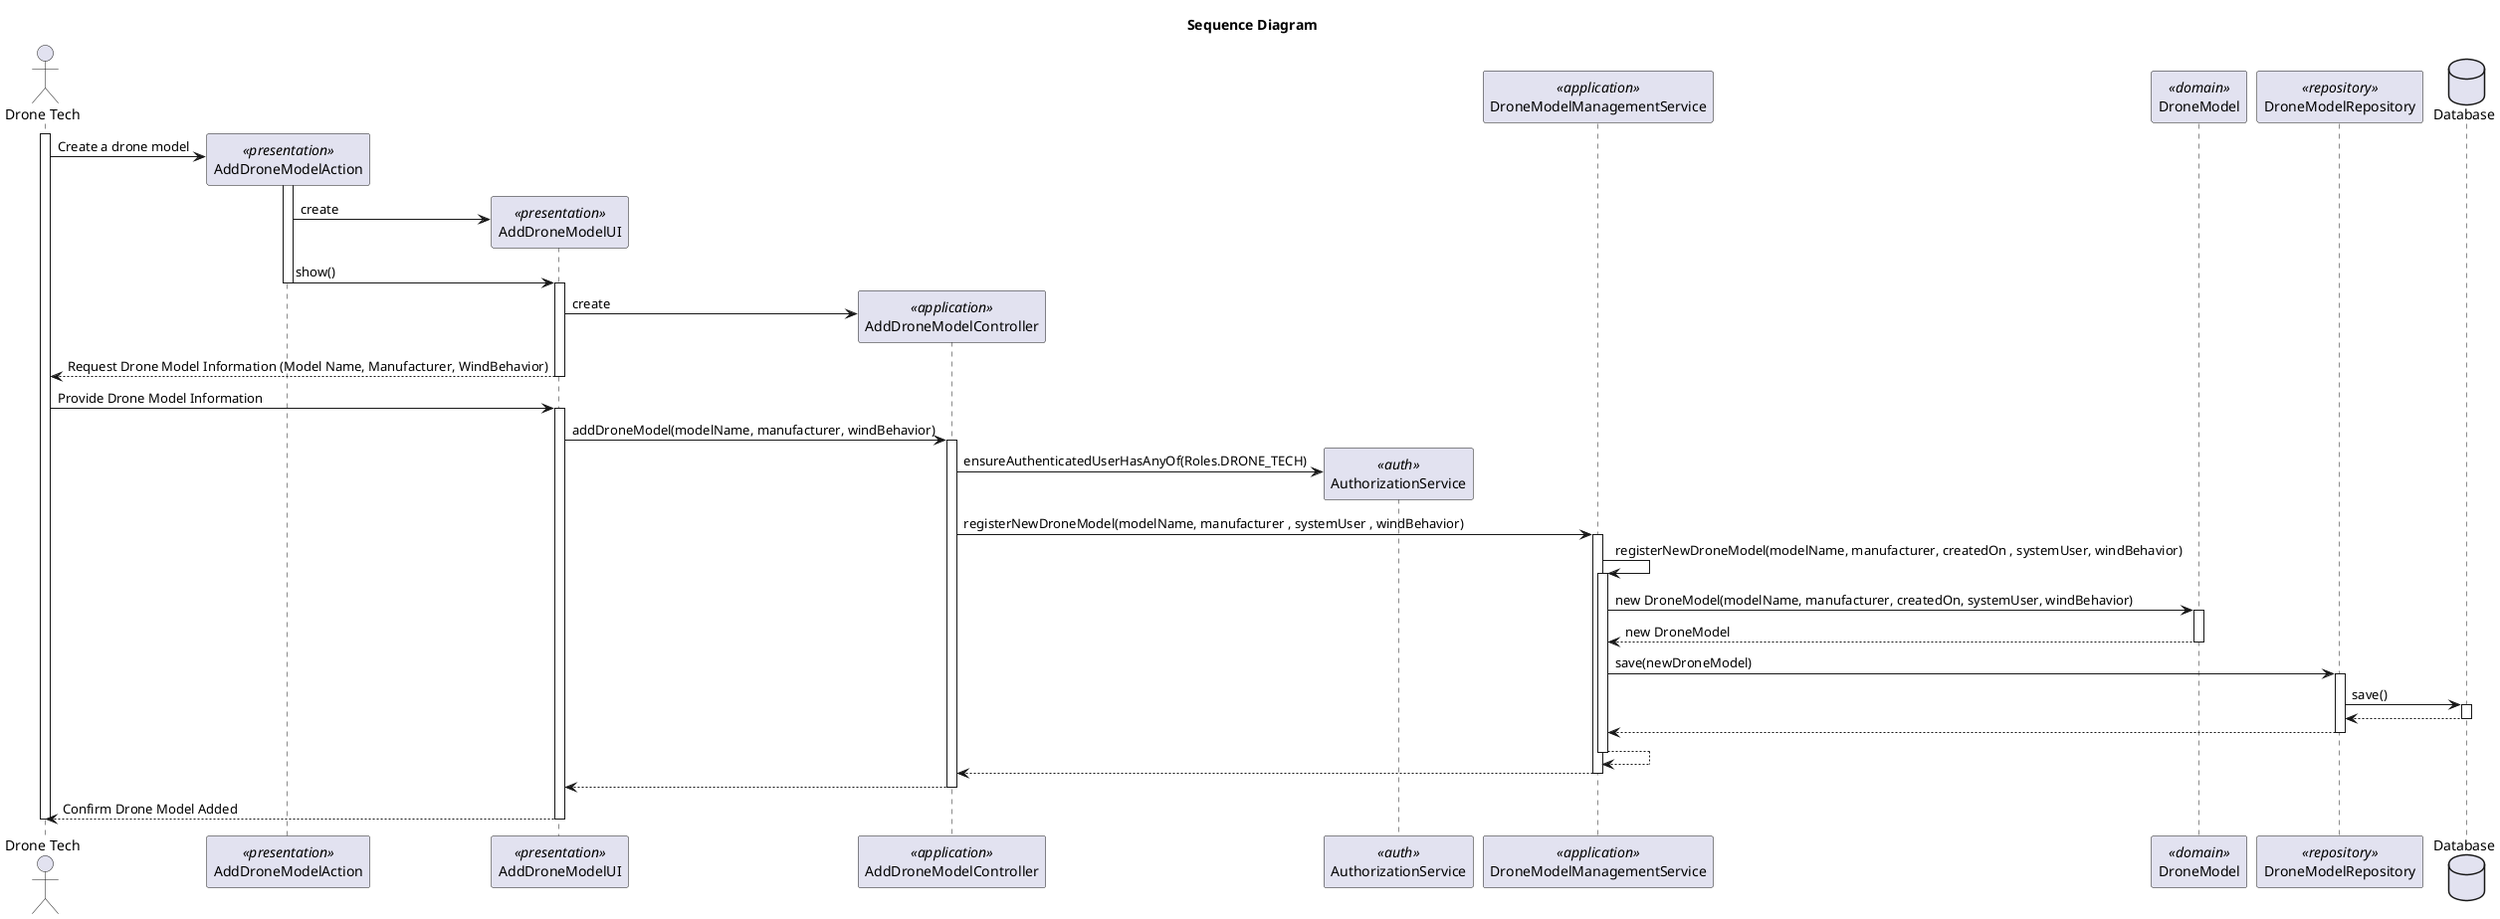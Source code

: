 @startuml
title Sequence Diagram

actor "Drone Tech" as Actor
participant "AddDroneModelAction" as Action <<presentation>>
participant "AddDroneModelUI" as UI <<presentation>>
participant "AddDroneModelController" as Controller <<application>>
participant "AuthorizationService" as AuthorizationService <<auth>>
participant "DroneModelManagementService" as DroneModelManagementService <<application>>
participant "DroneModel" as DroneModel <<domain>>
participant "DroneModelRepository" as DroneModelRepository <<repository>>
database "Database" as Database

activate Actor

Actor -> Action**: Create a drone model

activate Action

Action -> UI** : create
Action -> UI: show()

deactivate Action
    activate UI

UI -> Controller** : create

UI --> Actor: Request Drone Model Information (Model Name, Manufacturer, WindBehavior)
deactivate UI

Actor -> UI: Provide Drone Model Information


    activate UI

        UI -> Controller : addDroneModel(modelName, manufacturer, windBehavior)
            activate Controller

                Controller -> AuthorizationService** : ensureAuthenticatedUserHasAnyOf(Roles.DRONE_TECH)

                deactivate AuthorizationService

                Controller -> DroneModelManagementService : registerNewDroneModel(modelName, manufacturer , systemUser , windBehavior)
                activate DroneModelManagementService

                    DroneModelManagementService -> DroneModelManagementService : registerNewDroneModel(modelName, manufacturer, createdOn , systemUser, windBehavior)
                        activate DroneModelManagementService

                            DroneModelManagementService -> DroneModel: new DroneModel(modelName, manufacturer, createdOn, systemUser, windBehavior)
                                activate DroneModel


                                    DroneModel --> DroneModelManagementService: new DroneModel
                                deactivate DroneModel


                    DroneModelManagementService -> DroneModelRepository : save(newDroneModel)

                    activate DroneModelRepository

                             DroneModelRepository -> Database : save()
                             activate Database

                                Database --> DroneModelRepository
                             deactivate Database

                             DroneModelRepository --> DroneModelManagementService
                    deactivate DroneModelRepository
                        DroneModelManagementService --> DroneModelManagementService
                    deactivate DroneModelManagementService

                    DroneModelManagementService --> Controller
                deactivate DroneModelManagementService

                Controller --> UI
            deactivate Controller
        UI --> Actor : Confirm Drone Model Added
        deactivate UI
deactivate Actor

@enduml
